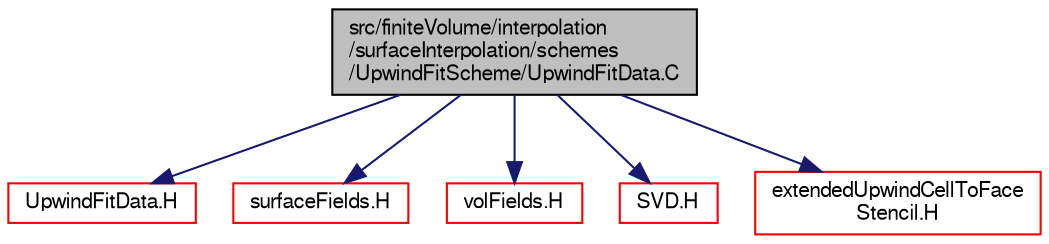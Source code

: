 digraph "src/finiteVolume/interpolation/surfaceInterpolation/schemes/UpwindFitScheme/UpwindFitData.C"
{
  bgcolor="transparent";
  edge [fontname="FreeSans",fontsize="10",labelfontname="FreeSans",labelfontsize="10"];
  node [fontname="FreeSans",fontsize="10",shape=record];
  Node0 [label="src/finiteVolume/interpolation\l/surfaceInterpolation/schemes\l/UpwindFitScheme/UpwindFitData.C",height=0.2,width=0.4,color="black", fillcolor="grey75", style="filled", fontcolor="black"];
  Node0 -> Node1 [color="midnightblue",fontsize="10",style="solid",fontname="FreeSans"];
  Node1 [label="UpwindFitData.H",height=0.2,width=0.4,color="red",URL="$a04292.html"];
  Node0 -> Node271 [color="midnightblue",fontsize="10",style="solid",fontname="FreeSans"];
  Node271 [label="surfaceFields.H",height=0.2,width=0.4,color="red",URL="$a02735.html",tooltip="Foam::surfaceFields. "];
  Node0 -> Node305 [color="midnightblue",fontsize="10",style="solid",fontname="FreeSans"];
  Node305 [label="volFields.H",height=0.2,width=0.4,color="red",URL="$a02750.html"];
  Node0 -> Node310 [color="midnightblue",fontsize="10",style="solid",fontname="FreeSans"];
  Node310 [label="SVD.H",height=0.2,width=0.4,color="red",URL="$a11033.html"];
  Node0 -> Node312 [color="midnightblue",fontsize="10",style="solid",fontname="FreeSans"];
  Node312 [label="extendedUpwindCellToFace\lStencil.H",height=0.2,width=0.4,color="red",URL="$a03401.html"];
}
